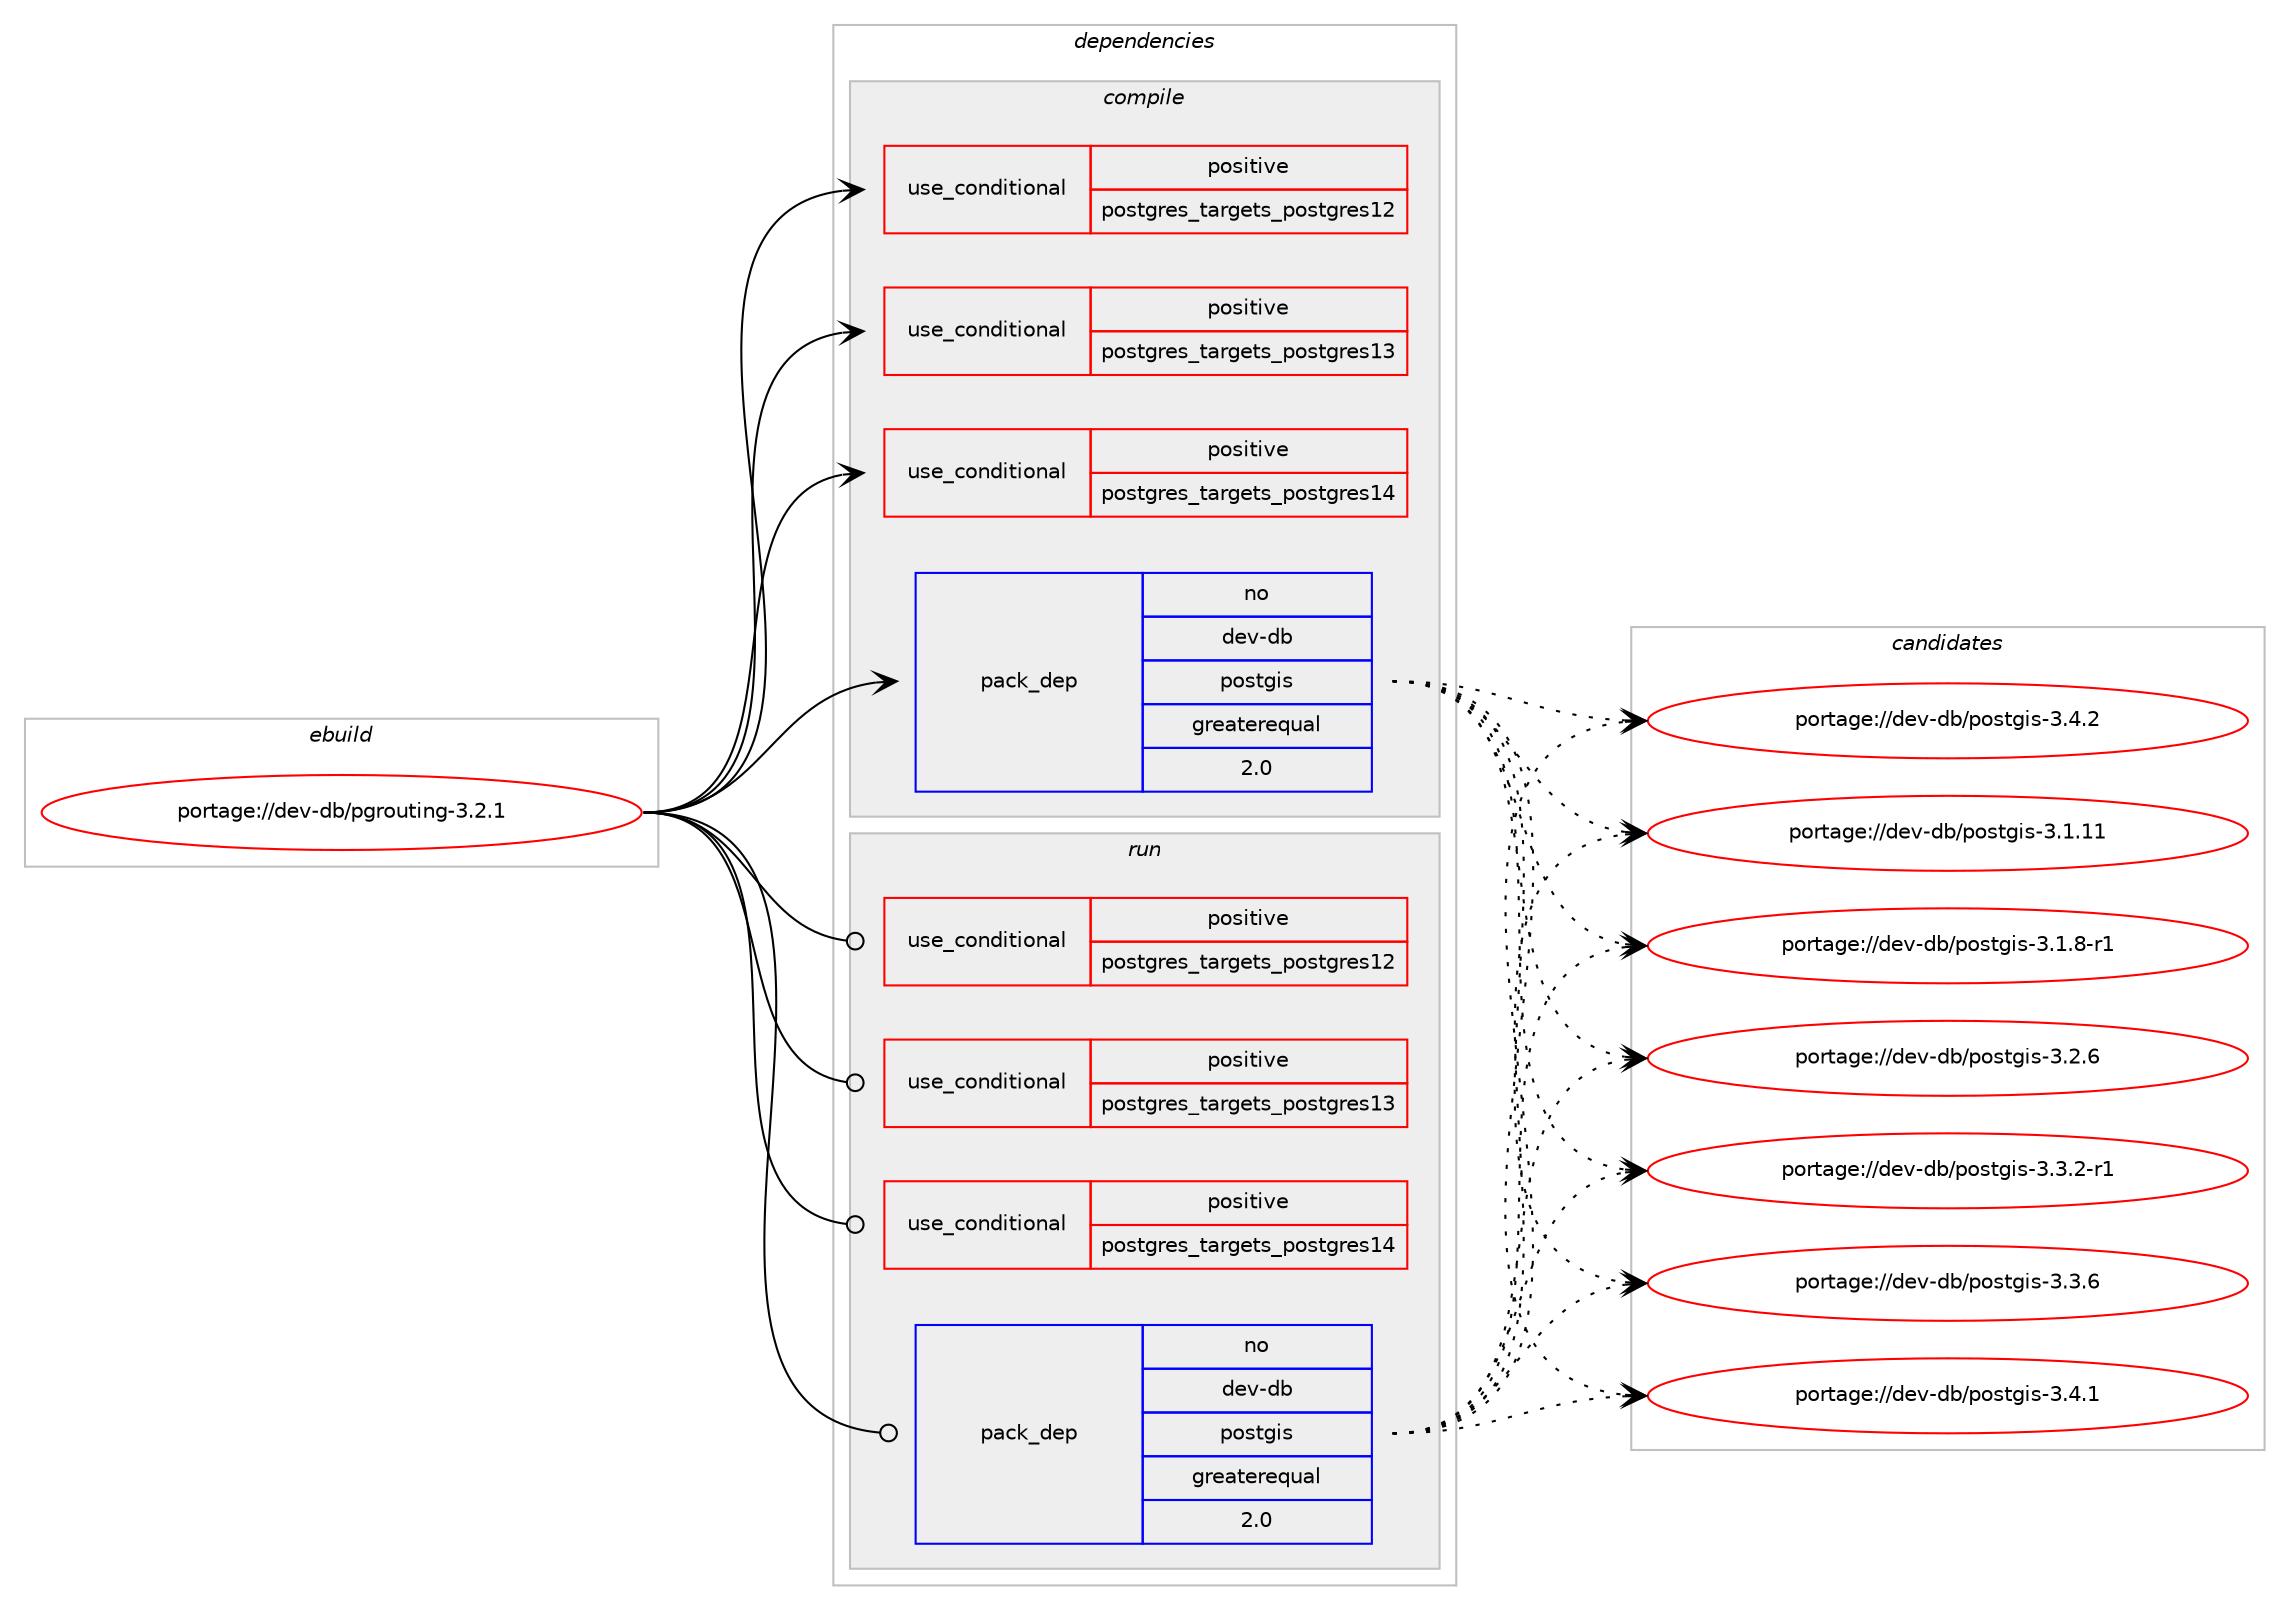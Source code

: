 digraph prolog {

# *************
# Graph options
# *************

newrank=true;
concentrate=true;
compound=true;
graph [rankdir=LR,fontname=Helvetica,fontsize=10,ranksep=1.5];#, ranksep=2.5, nodesep=0.2];
edge  [arrowhead=vee];
node  [fontname=Helvetica,fontsize=10];

# **********
# The ebuild
# **********

subgraph cluster_leftcol {
color=gray;
rank=same;
label=<<i>ebuild</i>>;
id [label="portage://dev-db/pgrouting-3.2.1", color=red, width=4, href="../dev-db/pgrouting-3.2.1.svg"];
}

# ****************
# The dependencies
# ****************

subgraph cluster_midcol {
color=gray;
label=<<i>dependencies</i>>;
subgraph cluster_compile {
fillcolor="#eeeeee";
style=filled;
label=<<i>compile</i>>;
subgraph cond17567 {
dependency31338 [label=<<TABLE BORDER="0" CELLBORDER="1" CELLSPACING="0" CELLPADDING="4"><TR><TD ROWSPAN="3" CELLPADDING="10">use_conditional</TD></TR><TR><TD>positive</TD></TR><TR><TD>postgres_targets_postgres12</TD></TR></TABLE>>, shape=none, color=red];
# *** BEGIN UNKNOWN DEPENDENCY TYPE (TODO) ***
# dependency31338 -> package_dependency(portage://dev-db/pgrouting-3.2.1,install,no,dev-db,postgresql,none,[,,],[slot(12),equal],[use(enable(server),none)])
# *** END UNKNOWN DEPENDENCY TYPE (TODO) ***

}
id:e -> dependency31338:w [weight=20,style="solid",arrowhead="vee"];
subgraph cond17568 {
dependency31339 [label=<<TABLE BORDER="0" CELLBORDER="1" CELLSPACING="0" CELLPADDING="4"><TR><TD ROWSPAN="3" CELLPADDING="10">use_conditional</TD></TR><TR><TD>positive</TD></TR><TR><TD>postgres_targets_postgres13</TD></TR></TABLE>>, shape=none, color=red];
# *** BEGIN UNKNOWN DEPENDENCY TYPE (TODO) ***
# dependency31339 -> package_dependency(portage://dev-db/pgrouting-3.2.1,install,no,dev-db,postgresql,none,[,,],[slot(13),equal],[use(enable(server),none)])
# *** END UNKNOWN DEPENDENCY TYPE (TODO) ***

}
id:e -> dependency31339:w [weight=20,style="solid",arrowhead="vee"];
subgraph cond17569 {
dependency31340 [label=<<TABLE BORDER="0" CELLBORDER="1" CELLSPACING="0" CELLPADDING="4"><TR><TD ROWSPAN="3" CELLPADDING="10">use_conditional</TD></TR><TR><TD>positive</TD></TR><TR><TD>postgres_targets_postgres14</TD></TR></TABLE>>, shape=none, color=red];
# *** BEGIN UNKNOWN DEPENDENCY TYPE (TODO) ***
# dependency31340 -> package_dependency(portage://dev-db/pgrouting-3.2.1,install,no,dev-db,postgresql,none,[,,],[slot(14),equal],[use(enable(server),none)])
# *** END UNKNOWN DEPENDENCY TYPE (TODO) ***

}
id:e -> dependency31340:w [weight=20,style="solid",arrowhead="vee"];
subgraph pack12856 {
dependency31341 [label=<<TABLE BORDER="0" CELLBORDER="1" CELLSPACING="0" CELLPADDING="4" WIDTH="220"><TR><TD ROWSPAN="6" CELLPADDING="30">pack_dep</TD></TR><TR><TD WIDTH="110">no</TD></TR><TR><TD>dev-db</TD></TR><TR><TD>postgis</TD></TR><TR><TD>greaterequal</TD></TR><TR><TD>2.0</TD></TR></TABLE>>, shape=none, color=blue];
}
id:e -> dependency31341:w [weight=20,style="solid",arrowhead="vee"];
# *** BEGIN UNKNOWN DEPENDENCY TYPE (TODO) ***
# id -> package_dependency(portage://dev-db/pgrouting-3.2.1,install,no,dev-libs,boost,none,[,,],[],[])
# *** END UNKNOWN DEPENDENCY TYPE (TODO) ***

# *** BEGIN UNKNOWN DEPENDENCY TYPE (TODO) ***
# id -> package_dependency(portage://dev-db/pgrouting-3.2.1,install,no,sci-mathematics,cgal,none,[,,],[],[])
# *** END UNKNOWN DEPENDENCY TYPE (TODO) ***

}
subgraph cluster_compileandrun {
fillcolor="#eeeeee";
style=filled;
label=<<i>compile and run</i>>;
}
subgraph cluster_run {
fillcolor="#eeeeee";
style=filled;
label=<<i>run</i>>;
subgraph cond17570 {
dependency31342 [label=<<TABLE BORDER="0" CELLBORDER="1" CELLSPACING="0" CELLPADDING="4"><TR><TD ROWSPAN="3" CELLPADDING="10">use_conditional</TD></TR><TR><TD>positive</TD></TR><TR><TD>postgres_targets_postgres12</TD></TR></TABLE>>, shape=none, color=red];
# *** BEGIN UNKNOWN DEPENDENCY TYPE (TODO) ***
# dependency31342 -> package_dependency(portage://dev-db/pgrouting-3.2.1,run,no,dev-db,postgresql,none,[,,],[slot(12),equal],[use(enable(server),none)])
# *** END UNKNOWN DEPENDENCY TYPE (TODO) ***

}
id:e -> dependency31342:w [weight=20,style="solid",arrowhead="odot"];
subgraph cond17571 {
dependency31343 [label=<<TABLE BORDER="0" CELLBORDER="1" CELLSPACING="0" CELLPADDING="4"><TR><TD ROWSPAN="3" CELLPADDING="10">use_conditional</TD></TR><TR><TD>positive</TD></TR><TR><TD>postgres_targets_postgres13</TD></TR></TABLE>>, shape=none, color=red];
# *** BEGIN UNKNOWN DEPENDENCY TYPE (TODO) ***
# dependency31343 -> package_dependency(portage://dev-db/pgrouting-3.2.1,run,no,dev-db,postgresql,none,[,,],[slot(13),equal],[use(enable(server),none)])
# *** END UNKNOWN DEPENDENCY TYPE (TODO) ***

}
id:e -> dependency31343:w [weight=20,style="solid",arrowhead="odot"];
subgraph cond17572 {
dependency31344 [label=<<TABLE BORDER="0" CELLBORDER="1" CELLSPACING="0" CELLPADDING="4"><TR><TD ROWSPAN="3" CELLPADDING="10">use_conditional</TD></TR><TR><TD>positive</TD></TR><TR><TD>postgres_targets_postgres14</TD></TR></TABLE>>, shape=none, color=red];
# *** BEGIN UNKNOWN DEPENDENCY TYPE (TODO) ***
# dependency31344 -> package_dependency(portage://dev-db/pgrouting-3.2.1,run,no,dev-db,postgresql,none,[,,],[slot(14),equal],[use(enable(server),none)])
# *** END UNKNOWN DEPENDENCY TYPE (TODO) ***

}
id:e -> dependency31344:w [weight=20,style="solid",arrowhead="odot"];
subgraph pack12857 {
dependency31345 [label=<<TABLE BORDER="0" CELLBORDER="1" CELLSPACING="0" CELLPADDING="4" WIDTH="220"><TR><TD ROWSPAN="6" CELLPADDING="30">pack_dep</TD></TR><TR><TD WIDTH="110">no</TD></TR><TR><TD>dev-db</TD></TR><TR><TD>postgis</TD></TR><TR><TD>greaterequal</TD></TR><TR><TD>2.0</TD></TR></TABLE>>, shape=none, color=blue];
}
id:e -> dependency31345:w [weight=20,style="solid",arrowhead="odot"];
# *** BEGIN UNKNOWN DEPENDENCY TYPE (TODO) ***
# id -> package_dependency(portage://dev-db/pgrouting-3.2.1,run,no,dev-libs,boost,none,[,,],[],[])
# *** END UNKNOWN DEPENDENCY TYPE (TODO) ***

# *** BEGIN UNKNOWN DEPENDENCY TYPE (TODO) ***
# id -> package_dependency(portage://dev-db/pgrouting-3.2.1,run,no,sci-mathematics,cgal,none,[,,],[],[])
# *** END UNKNOWN DEPENDENCY TYPE (TODO) ***

}
}

# **************
# The candidates
# **************

subgraph cluster_choices {
rank=same;
color=gray;
label=<<i>candidates</i>>;

subgraph choice12856 {
color=black;
nodesep=1;
choice10010111845100984711211111511610310511545514649464949 [label="portage://dev-db/postgis-3.1.11", color=red, width=4,href="../dev-db/postgis-3.1.11.svg"];
choice1001011184510098471121111151161031051154551464946564511449 [label="portage://dev-db/postgis-3.1.8-r1", color=red, width=4,href="../dev-db/postgis-3.1.8-r1.svg"];
choice100101118451009847112111115116103105115455146504654 [label="portage://dev-db/postgis-3.2.6", color=red, width=4,href="../dev-db/postgis-3.2.6.svg"];
choice1001011184510098471121111151161031051154551465146504511449 [label="portage://dev-db/postgis-3.3.2-r1", color=red, width=4,href="../dev-db/postgis-3.3.2-r1.svg"];
choice100101118451009847112111115116103105115455146514654 [label="portage://dev-db/postgis-3.3.6", color=red, width=4,href="../dev-db/postgis-3.3.6.svg"];
choice100101118451009847112111115116103105115455146524649 [label="portage://dev-db/postgis-3.4.1", color=red, width=4,href="../dev-db/postgis-3.4.1.svg"];
choice100101118451009847112111115116103105115455146524650 [label="portage://dev-db/postgis-3.4.2", color=red, width=4,href="../dev-db/postgis-3.4.2.svg"];
dependency31341:e -> choice10010111845100984711211111511610310511545514649464949:w [style=dotted,weight="100"];
dependency31341:e -> choice1001011184510098471121111151161031051154551464946564511449:w [style=dotted,weight="100"];
dependency31341:e -> choice100101118451009847112111115116103105115455146504654:w [style=dotted,weight="100"];
dependency31341:e -> choice1001011184510098471121111151161031051154551465146504511449:w [style=dotted,weight="100"];
dependency31341:e -> choice100101118451009847112111115116103105115455146514654:w [style=dotted,weight="100"];
dependency31341:e -> choice100101118451009847112111115116103105115455146524649:w [style=dotted,weight="100"];
dependency31341:e -> choice100101118451009847112111115116103105115455146524650:w [style=dotted,weight="100"];
}
subgraph choice12857 {
color=black;
nodesep=1;
choice10010111845100984711211111511610310511545514649464949 [label="portage://dev-db/postgis-3.1.11", color=red, width=4,href="../dev-db/postgis-3.1.11.svg"];
choice1001011184510098471121111151161031051154551464946564511449 [label="portage://dev-db/postgis-3.1.8-r1", color=red, width=4,href="../dev-db/postgis-3.1.8-r1.svg"];
choice100101118451009847112111115116103105115455146504654 [label="portage://dev-db/postgis-3.2.6", color=red, width=4,href="../dev-db/postgis-3.2.6.svg"];
choice1001011184510098471121111151161031051154551465146504511449 [label="portage://dev-db/postgis-3.3.2-r1", color=red, width=4,href="../dev-db/postgis-3.3.2-r1.svg"];
choice100101118451009847112111115116103105115455146514654 [label="portage://dev-db/postgis-3.3.6", color=red, width=4,href="../dev-db/postgis-3.3.6.svg"];
choice100101118451009847112111115116103105115455146524649 [label="portage://dev-db/postgis-3.4.1", color=red, width=4,href="../dev-db/postgis-3.4.1.svg"];
choice100101118451009847112111115116103105115455146524650 [label="portage://dev-db/postgis-3.4.2", color=red, width=4,href="../dev-db/postgis-3.4.2.svg"];
dependency31345:e -> choice10010111845100984711211111511610310511545514649464949:w [style=dotted,weight="100"];
dependency31345:e -> choice1001011184510098471121111151161031051154551464946564511449:w [style=dotted,weight="100"];
dependency31345:e -> choice100101118451009847112111115116103105115455146504654:w [style=dotted,weight="100"];
dependency31345:e -> choice1001011184510098471121111151161031051154551465146504511449:w [style=dotted,weight="100"];
dependency31345:e -> choice100101118451009847112111115116103105115455146514654:w [style=dotted,weight="100"];
dependency31345:e -> choice100101118451009847112111115116103105115455146524649:w [style=dotted,weight="100"];
dependency31345:e -> choice100101118451009847112111115116103105115455146524650:w [style=dotted,weight="100"];
}
}

}
